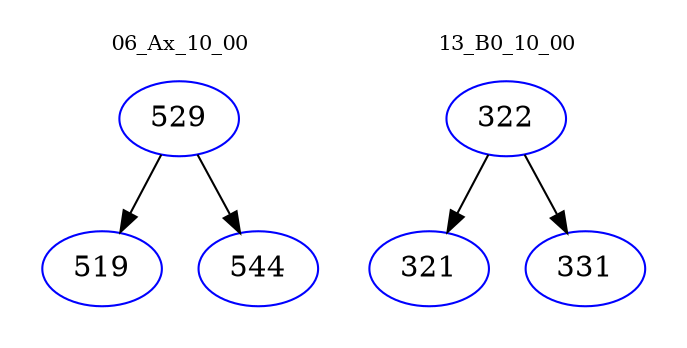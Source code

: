 digraph{
subgraph cluster_0 {
color = white
label = "06_Ax_10_00";
fontsize=10;
T0_529 [label="529", color="blue"]
T0_529 -> T0_519 [color="black"]
T0_519 [label="519", color="blue"]
T0_529 -> T0_544 [color="black"]
T0_544 [label="544", color="blue"]
}
subgraph cluster_1 {
color = white
label = "13_B0_10_00";
fontsize=10;
T1_322 [label="322", color="blue"]
T1_322 -> T1_321 [color="black"]
T1_321 [label="321", color="blue"]
T1_322 -> T1_331 [color="black"]
T1_331 [label="331", color="blue"]
}
}
